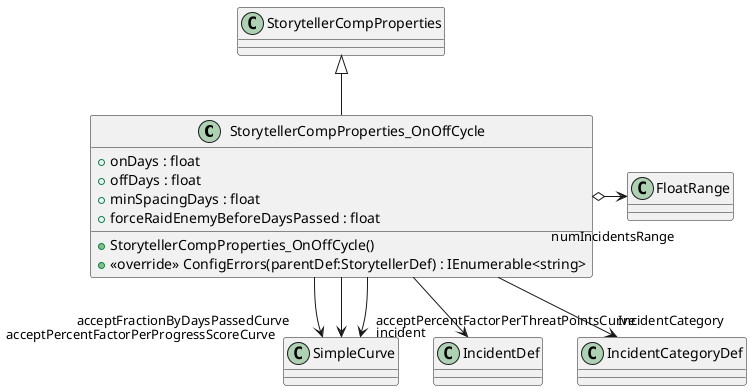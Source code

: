 @startuml
class StorytellerCompProperties_OnOffCycle {
    + onDays : float
    + offDays : float
    + minSpacingDays : float
    + forceRaidEnemyBeforeDaysPassed : float
    + StorytellerCompProperties_OnOffCycle()
    + <<override>> ConfigErrors(parentDef:StorytellerDef) : IEnumerable<string>
}
StorytellerCompProperties <|-- StorytellerCompProperties_OnOffCycle
StorytellerCompProperties_OnOffCycle o-> "numIncidentsRange" FloatRange
StorytellerCompProperties_OnOffCycle --> "acceptFractionByDaysPassedCurve" SimpleCurve
StorytellerCompProperties_OnOffCycle --> "acceptPercentFactorPerThreatPointsCurve" SimpleCurve
StorytellerCompProperties_OnOffCycle --> "acceptPercentFactorPerProgressScoreCurve" SimpleCurve
StorytellerCompProperties_OnOffCycle --> "incident" IncidentDef
StorytellerCompProperties_OnOffCycle --> "IncidentCategory" IncidentCategoryDef
@enduml
